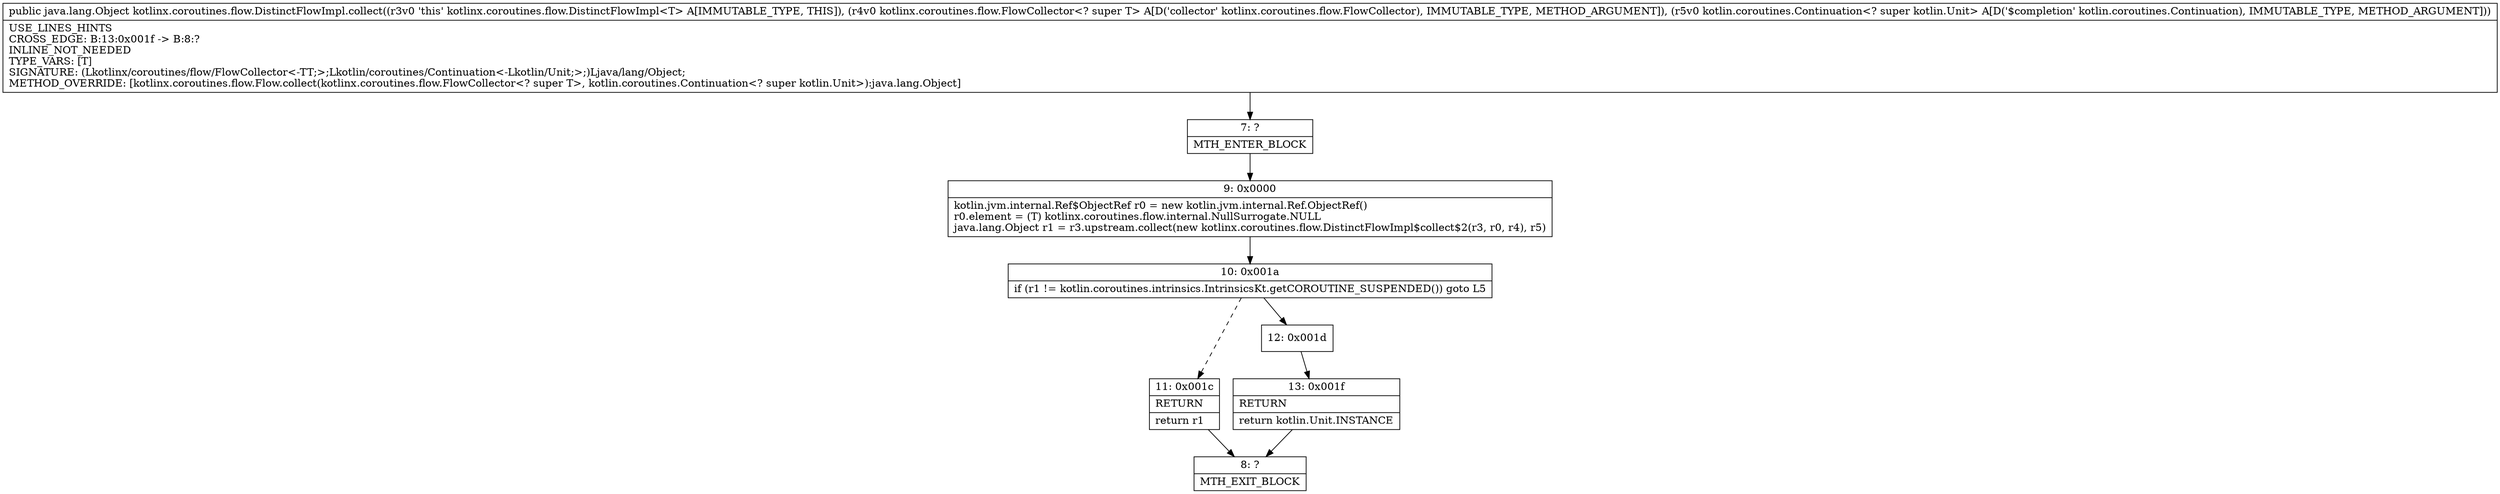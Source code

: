 digraph "CFG forkotlinx.coroutines.flow.DistinctFlowImpl.collect(Lkotlinx\/coroutines\/flow\/FlowCollector;Lkotlin\/coroutines\/Continuation;)Ljava\/lang\/Object;" {
Node_7 [shape=record,label="{7\:\ ?|MTH_ENTER_BLOCK\l}"];
Node_9 [shape=record,label="{9\:\ 0x0000|kotlin.jvm.internal.Ref$ObjectRef r0 = new kotlin.jvm.internal.Ref.ObjectRef()\lr0.element = (T) kotlinx.coroutines.flow.internal.NullSurrogate.NULL\ljava.lang.Object r1 = r3.upstream.collect(new kotlinx.coroutines.flow.DistinctFlowImpl$collect$2(r3, r0, r4), r5)\l}"];
Node_10 [shape=record,label="{10\:\ 0x001a|if (r1 != kotlin.coroutines.intrinsics.IntrinsicsKt.getCOROUTINE_SUSPENDED()) goto L5\l}"];
Node_11 [shape=record,label="{11\:\ 0x001c|RETURN\l|return r1\l}"];
Node_8 [shape=record,label="{8\:\ ?|MTH_EXIT_BLOCK\l}"];
Node_12 [shape=record,label="{12\:\ 0x001d}"];
Node_13 [shape=record,label="{13\:\ 0x001f|RETURN\l|return kotlin.Unit.INSTANCE\l}"];
MethodNode[shape=record,label="{public java.lang.Object kotlinx.coroutines.flow.DistinctFlowImpl.collect((r3v0 'this' kotlinx.coroutines.flow.DistinctFlowImpl\<T\> A[IMMUTABLE_TYPE, THIS]), (r4v0 kotlinx.coroutines.flow.FlowCollector\<? super T\> A[D('collector' kotlinx.coroutines.flow.FlowCollector), IMMUTABLE_TYPE, METHOD_ARGUMENT]), (r5v0 kotlin.coroutines.Continuation\<? super kotlin.Unit\> A[D('$completion' kotlin.coroutines.Continuation), IMMUTABLE_TYPE, METHOD_ARGUMENT]))  | USE_LINES_HINTS\lCROSS_EDGE: B:13:0x001f \-\> B:8:?\lINLINE_NOT_NEEDED\lTYPE_VARS: [T]\lSIGNATURE: (Lkotlinx\/coroutines\/flow\/FlowCollector\<\-TT;\>;Lkotlin\/coroutines\/Continuation\<\-Lkotlin\/Unit;\>;)Ljava\/lang\/Object;\lMETHOD_OVERRIDE: [kotlinx.coroutines.flow.Flow.collect(kotlinx.coroutines.flow.FlowCollector\<? super T\>, kotlin.coroutines.Continuation\<? super kotlin.Unit\>):java.lang.Object]\l}"];
MethodNode -> Node_7;Node_7 -> Node_9;
Node_9 -> Node_10;
Node_10 -> Node_11[style=dashed];
Node_10 -> Node_12;
Node_11 -> Node_8;
Node_12 -> Node_13;
Node_13 -> Node_8;
}

